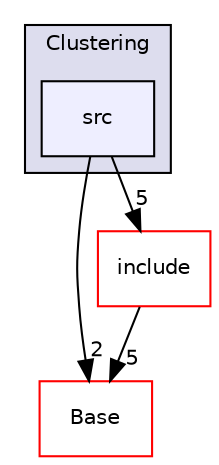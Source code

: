 digraph "/home/travis/build/AliceO2Group/AliceO2/Detectors/MUON/MID/Clustering/src" {
  bgcolor=transparent;
  compound=true
  node [ fontsize="10", fontname="Helvetica"];
  edge [ labelfontsize="10", labelfontname="Helvetica"];
  subgraph clusterdir_754f2fe7806627988f6bd801b7f2fe5b {
    graph [ bgcolor="#ddddee", pencolor="black", label="Clustering" fontname="Helvetica", fontsize="10", URL="dir_754f2fe7806627988f6bd801b7f2fe5b.html"]
  dir_c9e06deb0c16244bef517806180dc845 [shape=box, label="src", style="filled", fillcolor="#eeeeff", pencolor="black", URL="dir_c9e06deb0c16244bef517806180dc845.html"];
  }
  dir_b5547b1068d53f0f904ee5a2a84992af [shape=box label="Base" color="red" URL="dir_b5547b1068d53f0f904ee5a2a84992af.html"];
  dir_a71522c76b0f7d8d670e75fb93aba2fa [shape=box label="include" color="red" URL="dir_a71522c76b0f7d8d670e75fb93aba2fa.html"];
  dir_c9e06deb0c16244bef517806180dc845->dir_b5547b1068d53f0f904ee5a2a84992af [headlabel="2", labeldistance=1.5 headhref="dir_000421_000544.html"];
  dir_c9e06deb0c16244bef517806180dc845->dir_a71522c76b0f7d8d670e75fb93aba2fa [headlabel="5", labeldistance=1.5 headhref="dir_000421_000414.html"];
  dir_a71522c76b0f7d8d670e75fb93aba2fa->dir_b5547b1068d53f0f904ee5a2a84992af [headlabel="5", labeldistance=1.5 headhref="dir_000414_000544.html"];
}
